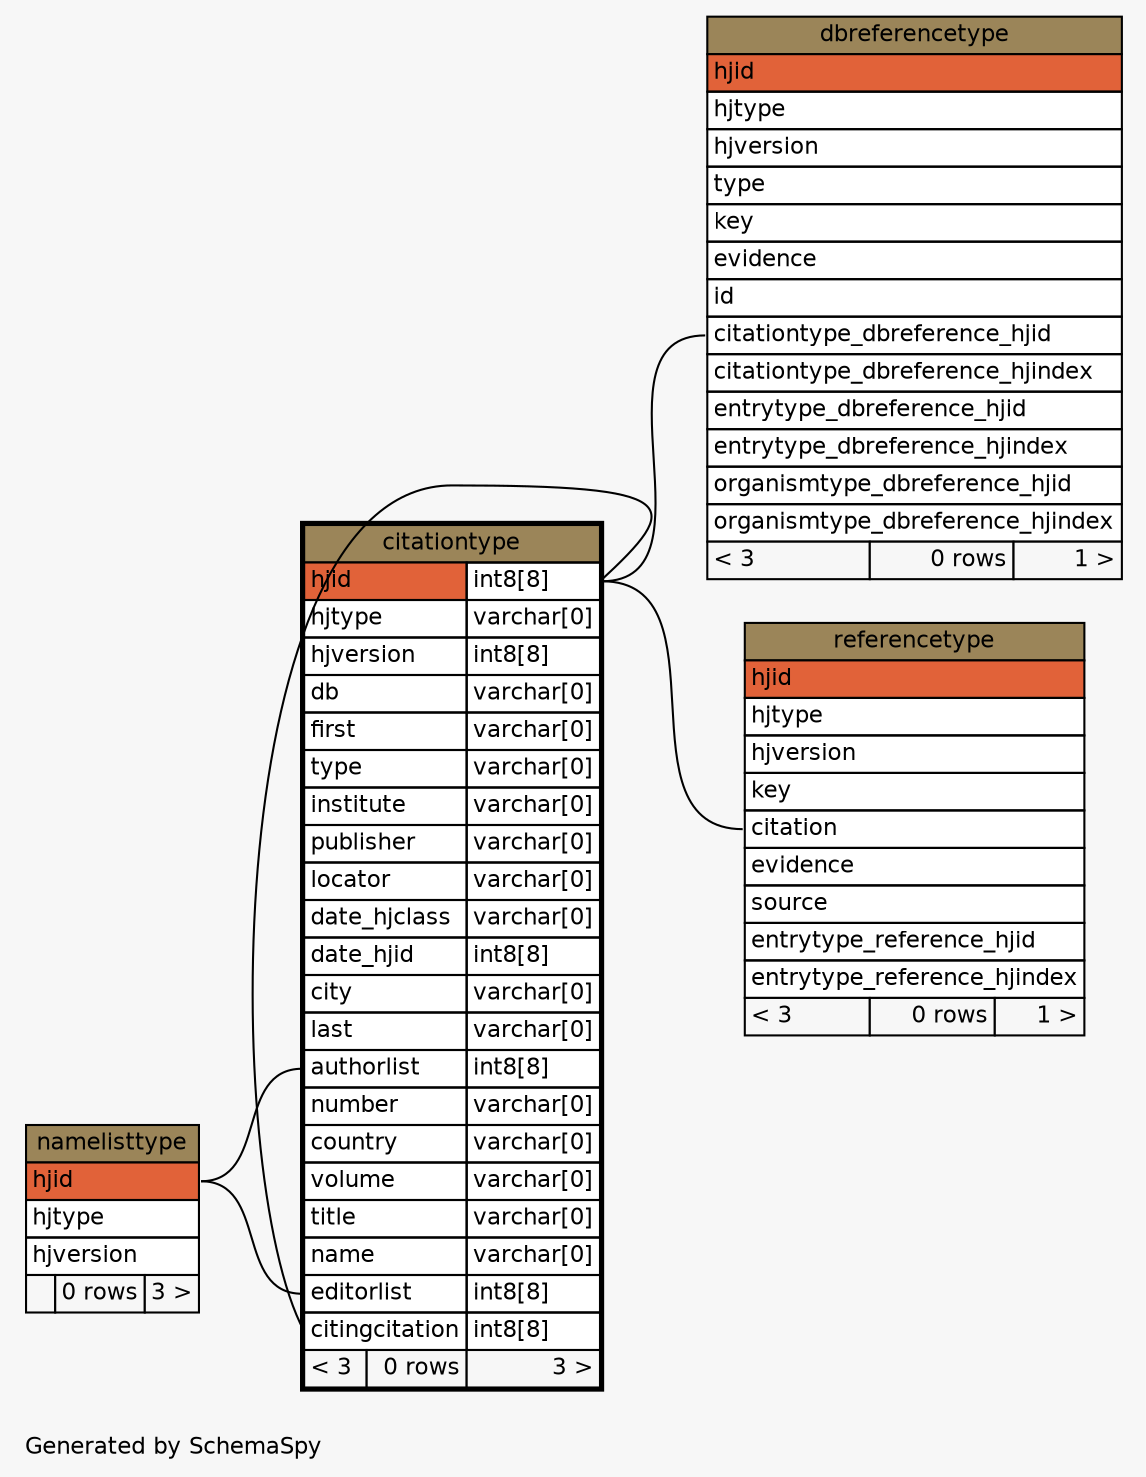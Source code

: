 // dot 2.22.2 on Windows Vista 6.0
// SchemaSpy rev 536
digraph "oneDegreeRelationshipsDiagram" {
  graph [
    rankdir="RL"
    bgcolor="#f7f7f7"
    label="\nGenerated by SchemaSpy"
    labeljust="l"
    nodesep="0.18"
    ranksep="0.46"
    fontname="Helvetica"
    fontsize="11"
  ];
  node [
    fontname="Helvetica"
    fontsize="11"
    shape="plaintext"
  ];
  edge [
    arrowsize="0.8"
  ];
  "citationtype":"authorlist":w -> "namelisttype":"hjid":e [arrowhead=none arrowtail=crowodot];
  "citationtype":"citingcitation":w -> "citationtype":"hjid.type":e [arrowhead=none arrowtail=crowodot];
  "citationtype":"editorlist":w -> "namelisttype":"hjid":e [arrowhead=none arrowtail=crowodot];
  "dbreferencetype":"citationtype_dbreference_hjid":w -> "citationtype":"hjid.type":e [arrowhead=none arrowtail=crowodot];
  "referencetype":"citation":w -> "citationtype":"hjid.type":e [arrowhead=none arrowtail=crowodot];
  "citationtype" [
    label=<
    <TABLE BORDER="2" CELLBORDER="1" CELLSPACING="0" BGCOLOR="#ffffff">
      <TR><TD COLSPAN="3" BGCOLOR="#9b8559" ALIGN="CENTER">citationtype</TD></TR>
      <TR><TD PORT="hjid" COLSPAN="2" BGCOLOR="#e16239" ALIGN="LEFT">hjid</TD><TD PORT="hjid.type" ALIGN="LEFT">int8[8]</TD></TR>
      <TR><TD PORT="hjtype" COLSPAN="2" ALIGN="LEFT">hjtype</TD><TD PORT="hjtype.type" ALIGN="LEFT">varchar[0]</TD></TR>
      <TR><TD PORT="hjversion" COLSPAN="2" ALIGN="LEFT">hjversion</TD><TD PORT="hjversion.type" ALIGN="LEFT">int8[8]</TD></TR>
      <TR><TD PORT="db" COLSPAN="2" ALIGN="LEFT">db</TD><TD PORT="db.type" ALIGN="LEFT">varchar[0]</TD></TR>
      <TR><TD PORT="first" COLSPAN="2" ALIGN="LEFT">first</TD><TD PORT="first.type" ALIGN="LEFT">varchar[0]</TD></TR>
      <TR><TD PORT="type" COLSPAN="2" ALIGN="LEFT">type</TD><TD PORT="type.type" ALIGN="LEFT">varchar[0]</TD></TR>
      <TR><TD PORT="institute" COLSPAN="2" ALIGN="LEFT">institute</TD><TD PORT="institute.type" ALIGN="LEFT">varchar[0]</TD></TR>
      <TR><TD PORT="publisher" COLSPAN="2" ALIGN="LEFT">publisher</TD><TD PORT="publisher.type" ALIGN="LEFT">varchar[0]</TD></TR>
      <TR><TD PORT="locator" COLSPAN="2" ALIGN="LEFT">locator</TD><TD PORT="locator.type" ALIGN="LEFT">varchar[0]</TD></TR>
      <TR><TD PORT="date_hjclass" COLSPAN="2" ALIGN="LEFT">date_hjclass</TD><TD PORT="date_hjclass.type" ALIGN="LEFT">varchar[0]</TD></TR>
      <TR><TD PORT="date_hjid" COLSPAN="2" ALIGN="LEFT">date_hjid</TD><TD PORT="date_hjid.type" ALIGN="LEFT">int8[8]</TD></TR>
      <TR><TD PORT="city" COLSPAN="2" ALIGN="LEFT">city</TD><TD PORT="city.type" ALIGN="LEFT">varchar[0]</TD></TR>
      <TR><TD PORT="last" COLSPAN="2" ALIGN="LEFT">last</TD><TD PORT="last.type" ALIGN="LEFT">varchar[0]</TD></TR>
      <TR><TD PORT="authorlist" COLSPAN="2" ALIGN="LEFT">authorlist</TD><TD PORT="authorlist.type" ALIGN="LEFT">int8[8]</TD></TR>
      <TR><TD PORT="number" COLSPAN="2" ALIGN="LEFT">number</TD><TD PORT="number.type" ALIGN="LEFT">varchar[0]</TD></TR>
      <TR><TD PORT="country" COLSPAN="2" ALIGN="LEFT">country</TD><TD PORT="country.type" ALIGN="LEFT">varchar[0]</TD></TR>
      <TR><TD PORT="volume" COLSPAN="2" ALIGN="LEFT">volume</TD><TD PORT="volume.type" ALIGN="LEFT">varchar[0]</TD></TR>
      <TR><TD PORT="title" COLSPAN="2" ALIGN="LEFT">title</TD><TD PORT="title.type" ALIGN="LEFT">varchar[0]</TD></TR>
      <TR><TD PORT="name" COLSPAN="2" ALIGN="LEFT">name</TD><TD PORT="name.type" ALIGN="LEFT">varchar[0]</TD></TR>
      <TR><TD PORT="editorlist" COLSPAN="2" ALIGN="LEFT">editorlist</TD><TD PORT="editorlist.type" ALIGN="LEFT">int8[8]</TD></TR>
      <TR><TD PORT="citingcitation" COLSPAN="2" ALIGN="LEFT">citingcitation</TD><TD PORT="citingcitation.type" ALIGN="LEFT">int8[8]</TD></TR>
      <TR><TD ALIGN="LEFT" BGCOLOR="#f7f7f7">&lt; 3</TD><TD ALIGN="RIGHT" BGCOLOR="#f7f7f7">0 rows</TD><TD ALIGN="RIGHT" BGCOLOR="#f7f7f7">3 &gt;</TD></TR>
    </TABLE>>
    URL="citationtype.html"
    tooltip="citationtype"
  ];
  "dbreferencetype" [
    label=<
    <TABLE BORDER="0" CELLBORDER="1" CELLSPACING="0" BGCOLOR="#ffffff">
      <TR><TD COLSPAN="3" BGCOLOR="#9b8559" ALIGN="CENTER">dbreferencetype</TD></TR>
      <TR><TD PORT="hjid" COLSPAN="3" BGCOLOR="#e16239" ALIGN="LEFT">hjid</TD></TR>
      <TR><TD PORT="hjtype" COLSPAN="3" ALIGN="LEFT">hjtype</TD></TR>
      <TR><TD PORT="hjversion" COLSPAN="3" ALIGN="LEFT">hjversion</TD></TR>
      <TR><TD PORT="type" COLSPAN="3" ALIGN="LEFT">type</TD></TR>
      <TR><TD PORT="key" COLSPAN="3" ALIGN="LEFT">key</TD></TR>
      <TR><TD PORT="evidence" COLSPAN="3" ALIGN="LEFT">evidence</TD></TR>
      <TR><TD PORT="id" COLSPAN="3" ALIGN="LEFT">id</TD></TR>
      <TR><TD PORT="citationtype_dbreference_hjid" COLSPAN="3" ALIGN="LEFT">citationtype_dbreference_hjid</TD></TR>
      <TR><TD PORT="citationtype_dbreference_hjindex" COLSPAN="3" ALIGN="LEFT">citationtype_dbreference_hjindex</TD></TR>
      <TR><TD PORT="entrytype_dbreference_hjid" COLSPAN="3" ALIGN="LEFT">entrytype_dbreference_hjid</TD></TR>
      <TR><TD PORT="entrytype_dbreference_hjindex" COLSPAN="3" ALIGN="LEFT">entrytype_dbreference_hjindex</TD></TR>
      <TR><TD PORT="organismtype_dbreference_hjid" COLSPAN="3" ALIGN="LEFT">organismtype_dbreference_hjid</TD></TR>
      <TR><TD PORT="organismtype_dbreference_hjindex" COLSPAN="3" ALIGN="LEFT">organismtype_dbreference_hjindex</TD></TR>
      <TR><TD ALIGN="LEFT" BGCOLOR="#f7f7f7">&lt; 3</TD><TD ALIGN="RIGHT" BGCOLOR="#f7f7f7">0 rows</TD><TD ALIGN="RIGHT" BGCOLOR="#f7f7f7">1 &gt;</TD></TR>
    </TABLE>>
    URL="dbreferencetype.html"
    tooltip="dbreferencetype"
  ];
  "namelisttype" [
    label=<
    <TABLE BORDER="0" CELLBORDER="1" CELLSPACING="0" BGCOLOR="#ffffff">
      <TR><TD COLSPAN="3" BGCOLOR="#9b8559" ALIGN="CENTER">namelisttype</TD></TR>
      <TR><TD PORT="hjid" COLSPAN="3" BGCOLOR="#e16239" ALIGN="LEFT">hjid</TD></TR>
      <TR><TD PORT="hjtype" COLSPAN="3" ALIGN="LEFT">hjtype</TD></TR>
      <TR><TD PORT="hjversion" COLSPAN="3" ALIGN="LEFT">hjversion</TD></TR>
      <TR><TD ALIGN="LEFT" BGCOLOR="#f7f7f7">  </TD><TD ALIGN="RIGHT" BGCOLOR="#f7f7f7">0 rows</TD><TD ALIGN="RIGHT" BGCOLOR="#f7f7f7">3 &gt;</TD></TR>
    </TABLE>>
    URL="namelisttype.html"
    tooltip="namelisttype"
  ];
  "referencetype" [
    label=<
    <TABLE BORDER="0" CELLBORDER="1" CELLSPACING="0" BGCOLOR="#ffffff">
      <TR><TD COLSPAN="3" BGCOLOR="#9b8559" ALIGN="CENTER">referencetype</TD></TR>
      <TR><TD PORT="hjid" COLSPAN="3" BGCOLOR="#e16239" ALIGN="LEFT">hjid</TD></TR>
      <TR><TD PORT="hjtype" COLSPAN="3" ALIGN="LEFT">hjtype</TD></TR>
      <TR><TD PORT="hjversion" COLSPAN="3" ALIGN="LEFT">hjversion</TD></TR>
      <TR><TD PORT="key" COLSPAN="3" ALIGN="LEFT">key</TD></TR>
      <TR><TD PORT="citation" COLSPAN="3" ALIGN="LEFT">citation</TD></TR>
      <TR><TD PORT="evidence" COLSPAN="3" ALIGN="LEFT">evidence</TD></TR>
      <TR><TD PORT="source" COLSPAN="3" ALIGN="LEFT">source</TD></TR>
      <TR><TD PORT="entrytype_reference_hjid" COLSPAN="3" ALIGN="LEFT">entrytype_reference_hjid</TD></TR>
      <TR><TD PORT="entrytype_reference_hjindex" COLSPAN="3" ALIGN="LEFT">entrytype_reference_hjindex</TD></TR>
      <TR><TD ALIGN="LEFT" BGCOLOR="#f7f7f7">&lt; 3</TD><TD ALIGN="RIGHT" BGCOLOR="#f7f7f7">0 rows</TD><TD ALIGN="RIGHT" BGCOLOR="#f7f7f7">1 &gt;</TD></TR>
    </TABLE>>
    URL="referencetype.html"
    tooltip="referencetype"
  ];
}
